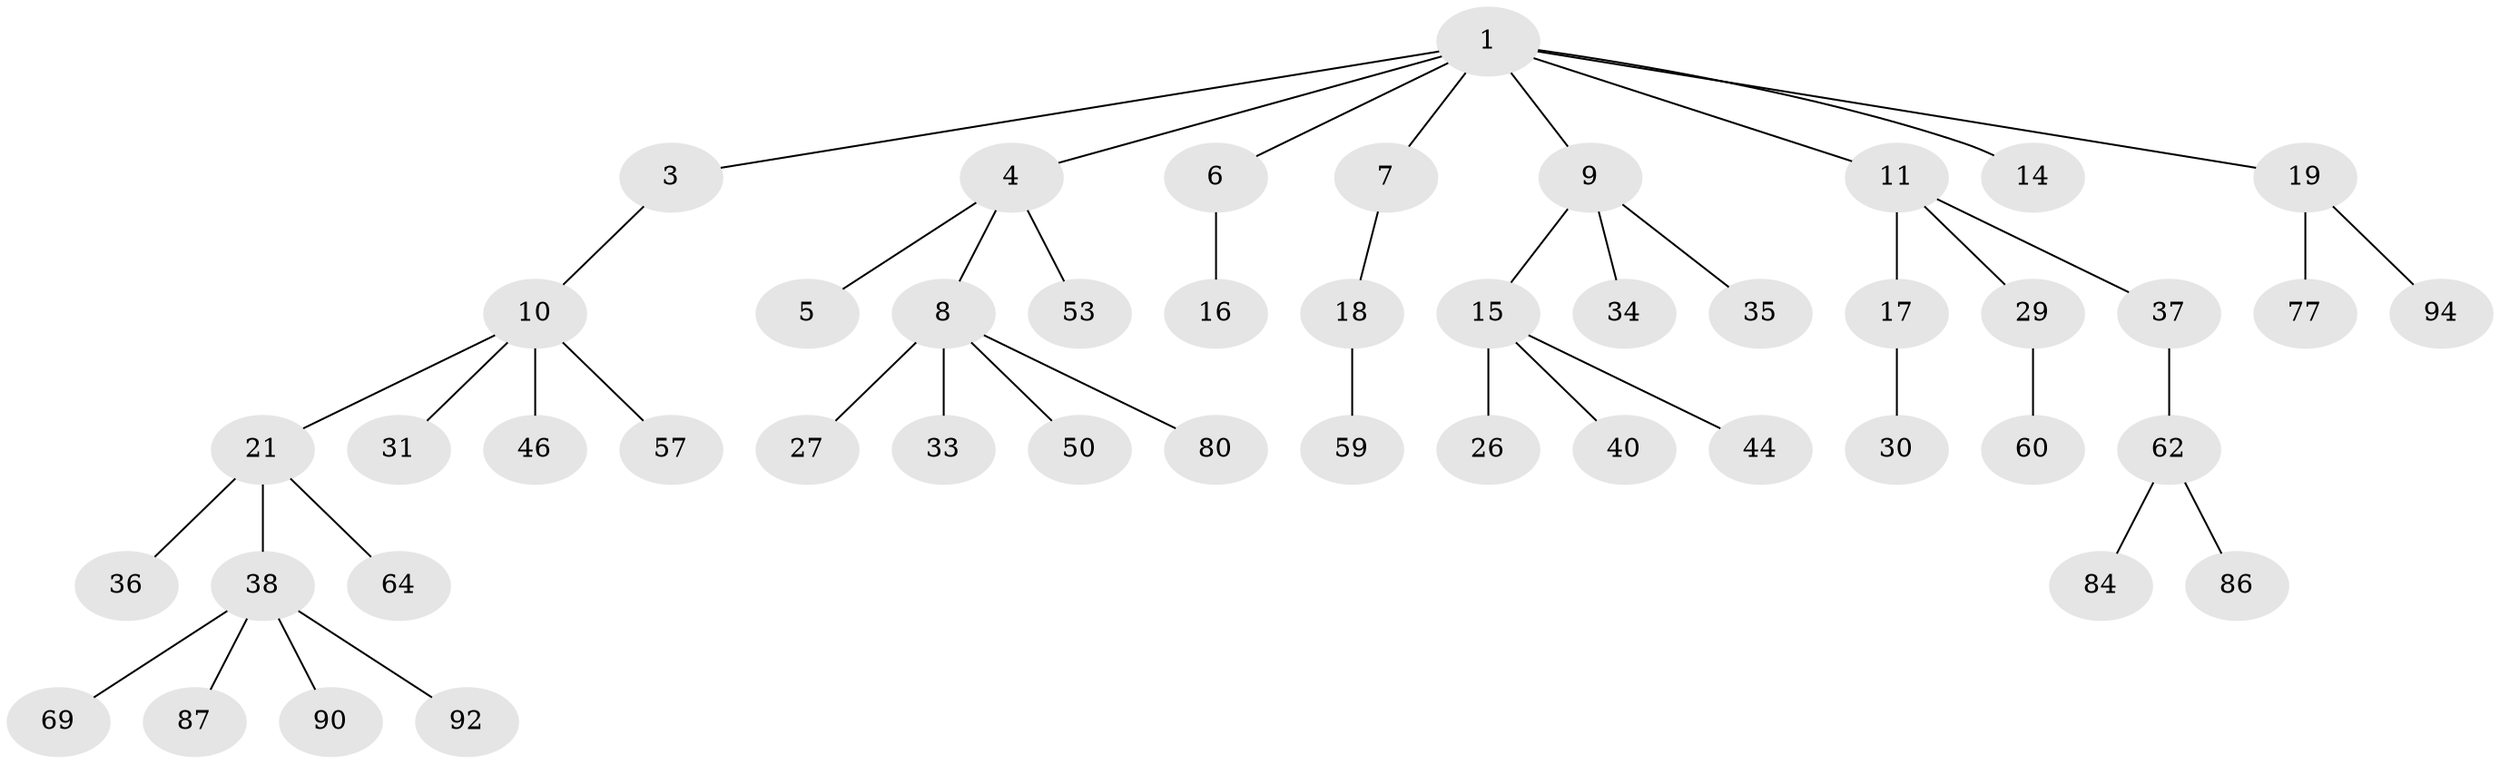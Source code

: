 // original degree distribution, {6: 0.010526315789473684, 5: 0.06315789473684211, 4: 0.06315789473684211, 1: 0.5157894736842106, 2: 0.25263157894736843, 3: 0.08421052631578947, 7: 0.010526315789473684}
// Generated by graph-tools (version 1.1) at 2025/15/03/09/25 04:15:30]
// undirected, 47 vertices, 46 edges
graph export_dot {
graph [start="1"]
  node [color=gray90,style=filled];
  1 [super="+2+56"];
  3 [super="+61+48+55"];
  4 [super="+12"];
  5;
  6 [super="+22+28+32"];
  7;
  8 [super="+13"];
  9;
  10 [super="+24+20"];
  11 [super="+23"];
  14 [super="+51"];
  15 [super="+58"];
  16;
  17;
  18;
  19;
  21 [super="+25+39"];
  26 [super="+81"];
  27 [super="+70"];
  29 [super="+63+52"];
  30;
  31;
  33 [super="+42"];
  34 [super="+45"];
  35 [super="+67"];
  36 [super="+89"];
  37 [super="+41+47"];
  38 [super="+49"];
  40 [super="+43"];
  44 [super="+71"];
  46;
  50 [super="+65"];
  53 [super="+78"];
  57;
  59;
  60;
  62;
  64;
  69;
  77 [super="+85"];
  80;
  84;
  86 [super="+91"];
  87;
  90;
  92;
  94;
  1 -- 3;
  1 -- 6;
  1 -- 9;
  1 -- 19;
  1 -- 4;
  1 -- 7;
  1 -- 11;
  1 -- 14;
  3 -- 10;
  4 -- 5;
  4 -- 8;
  4 -- 53;
  6 -- 16;
  7 -- 18;
  8 -- 27;
  8 -- 33;
  8 -- 50;
  8 -- 80;
  9 -- 15;
  9 -- 34;
  9 -- 35;
  10 -- 57;
  10 -- 21;
  10 -- 46;
  10 -- 31;
  11 -- 17;
  11 -- 37;
  11 -- 29;
  15 -- 26;
  15 -- 40;
  15 -- 44;
  17 -- 30;
  18 -- 59;
  19 -- 77;
  19 -- 94;
  21 -- 64;
  21 -- 36;
  21 -- 38;
  29 -- 60;
  37 -- 62;
  38 -- 69;
  38 -- 87;
  38 -- 90;
  38 -- 92;
  62 -- 84;
  62 -- 86;
}
